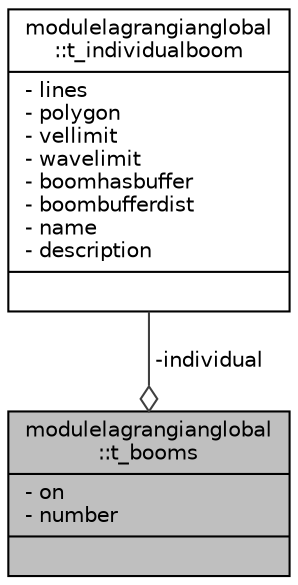digraph "modulelagrangianglobal::t_booms"
{
 // LATEX_PDF_SIZE
  edge [fontname="Helvetica",fontsize="10",labelfontname="Helvetica",labelfontsize="10"];
  node [fontname="Helvetica",fontsize="10",shape=record];
  Node1 [label="{modulelagrangianglobal\l::t_booms\n|- on\l- number\l|}",height=0.2,width=0.4,color="black", fillcolor="grey75", style="filled", fontcolor="black",tooltip=" "];
  Node2 -> Node1 [color="grey25",fontsize="10",style="solid",label=" -individual" ,arrowhead="odiamond",fontname="Helvetica"];
  Node2 [label="{modulelagrangianglobal\l::t_individualboom\n|- lines\l- polygon\l- vellimit\l- wavelimit\l- boomhasbuffer\l- boombufferdist\l- name\l- description\l|}",height=0.2,width=0.4,color="black", fillcolor="white", style="filled",URL="$structmodulelagrangianglobal_1_1t__individualboom.html",tooltip=" "];
}
